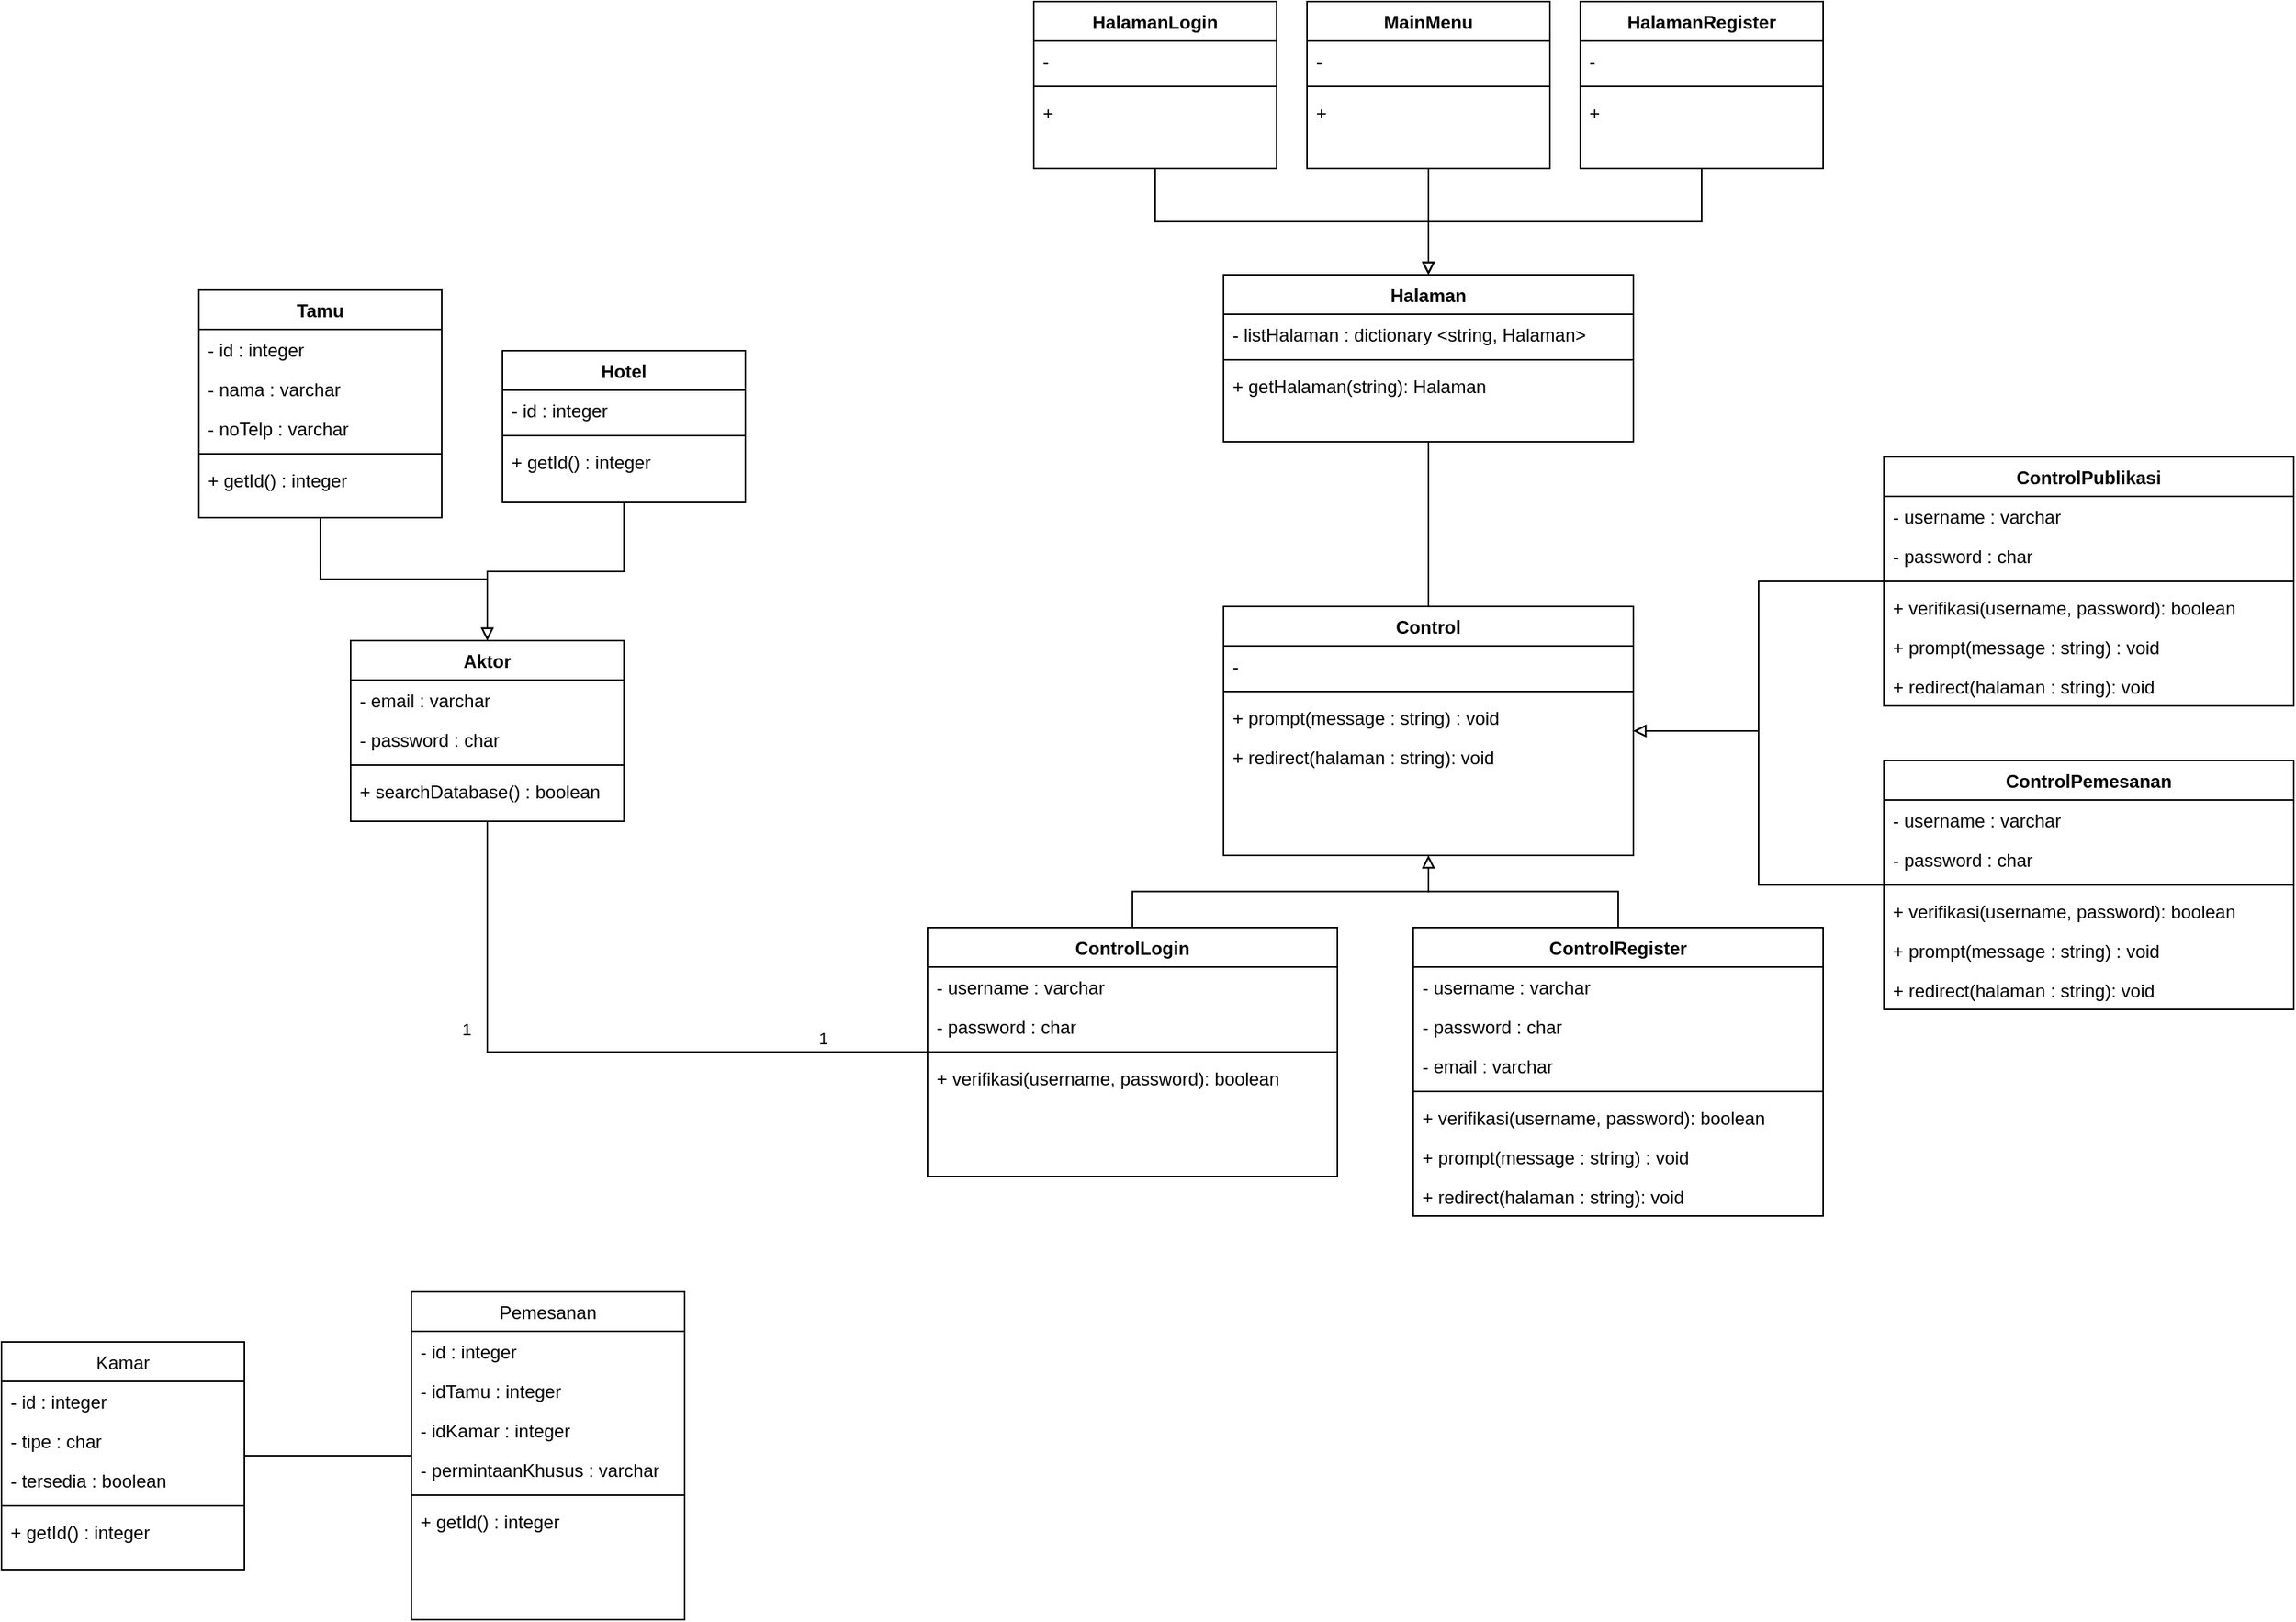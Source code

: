 <mxfile version="17.4.5" type="github">
  <diagram id="C5RBs43oDa-KdzZeNtuy" name="Page-1">
    <mxGraphModel dx="2500" dy="2025" grid="1" gridSize="10" guides="1" tooltips="1" connect="1" arrows="1" fold="1" page="1" pageScale="1" pageWidth="827" pageHeight="1169" math="0" shadow="0">
      <root>
        <mxCell id="WIyWlLk6GJQsqaUBKTNV-0" />
        <mxCell id="WIyWlLk6GJQsqaUBKTNV-1" parent="WIyWlLk6GJQsqaUBKTNV-0" />
        <mxCell id="zkfFHV4jXpPFQw0GAbJ--0" value="Aktor" style="swimlane;fontStyle=1;align=center;verticalAlign=top;childLayout=stackLayout;horizontal=1;startSize=26;horizontalStack=0;resizeParent=1;resizeLast=0;collapsible=1;marginBottom=0;rounded=0;shadow=0;strokeWidth=1;" parent="WIyWlLk6GJQsqaUBKTNV-1" vertex="1">
          <mxGeometry x="-60" y="-69" width="180" height="119" as="geometry">
            <mxRectangle x="230" y="140" width="160" height="26" as="alternateBounds" />
          </mxGeometry>
        </mxCell>
        <mxCell id="zkfFHV4jXpPFQw0GAbJ--1" value="- email : varchar" style="text;align=left;verticalAlign=top;spacingLeft=4;spacingRight=4;overflow=hidden;rotatable=0;points=[[0,0.5],[1,0.5]];portConstraint=eastwest;" parent="zkfFHV4jXpPFQw0GAbJ--0" vertex="1">
          <mxGeometry y="26" width="180" height="26" as="geometry" />
        </mxCell>
        <mxCell id="zkfFHV4jXpPFQw0GAbJ--2" value="- password : char" style="text;align=left;verticalAlign=top;spacingLeft=4;spacingRight=4;overflow=hidden;rotatable=0;points=[[0,0.5],[1,0.5]];portConstraint=eastwest;rounded=0;shadow=0;html=0;" parent="zkfFHV4jXpPFQw0GAbJ--0" vertex="1">
          <mxGeometry y="52" width="180" height="26" as="geometry" />
        </mxCell>
        <mxCell id="zkfFHV4jXpPFQw0GAbJ--4" value="" style="line;html=1;strokeWidth=1;align=left;verticalAlign=middle;spacingTop=-1;spacingLeft=3;spacingRight=3;rotatable=0;labelPosition=right;points=[];portConstraint=eastwest;" parent="zkfFHV4jXpPFQw0GAbJ--0" vertex="1">
          <mxGeometry y="78" width="180" height="8" as="geometry" />
        </mxCell>
        <mxCell id="zkfFHV4jXpPFQw0GAbJ--5" value="+ searchDatabase() : boolean" style="text;align=left;verticalAlign=top;spacingLeft=4;spacingRight=4;overflow=hidden;rotatable=0;points=[[0,0.5],[1,0.5]];portConstraint=eastwest;" parent="zkfFHV4jXpPFQw0GAbJ--0" vertex="1">
          <mxGeometry y="86" width="180" height="26" as="geometry" />
        </mxCell>
        <mxCell id="2ihDt4EkYm3BEc5J18N9-20" style="edgeStyle=orthogonalEdgeStyle;rounded=0;orthogonalLoop=1;jettySize=auto;html=1;endArrow=block;endFill=0;" edge="1" parent="WIyWlLk6GJQsqaUBKTNV-1" source="zkfFHV4jXpPFQw0GAbJ--13" target="zkfFHV4jXpPFQw0GAbJ--0">
          <mxGeometry relative="1" as="geometry" />
        </mxCell>
        <mxCell id="zkfFHV4jXpPFQw0GAbJ--13" value="Tamu" style="swimlane;fontStyle=1;align=center;verticalAlign=top;childLayout=stackLayout;horizontal=1;startSize=26;horizontalStack=0;resizeParent=1;resizeLast=0;collapsible=1;marginBottom=0;rounded=0;shadow=0;strokeWidth=1;" parent="WIyWlLk6GJQsqaUBKTNV-1" vertex="1">
          <mxGeometry x="-160" y="-300" width="160" height="150" as="geometry">
            <mxRectangle x="340" y="380" width="170" height="26" as="alternateBounds" />
          </mxGeometry>
        </mxCell>
        <mxCell id="zkfFHV4jXpPFQw0GAbJ--14" value="- id : integer" style="text;align=left;verticalAlign=top;spacingLeft=4;spacingRight=4;overflow=hidden;rotatable=0;points=[[0,0.5],[1,0.5]];portConstraint=eastwest;" parent="zkfFHV4jXpPFQw0GAbJ--13" vertex="1">
          <mxGeometry y="26" width="160" height="26" as="geometry" />
        </mxCell>
        <mxCell id="Ca80WvJ0DW5EZiAlUuhT-8" value="- nama : varchar" style="text;align=left;verticalAlign=top;spacingLeft=4;spacingRight=4;overflow=hidden;rotatable=0;points=[[0,0.5],[1,0.5]];portConstraint=eastwest;" parent="zkfFHV4jXpPFQw0GAbJ--13" vertex="1">
          <mxGeometry y="52" width="160" height="26" as="geometry" />
        </mxCell>
        <mxCell id="Ca80WvJ0DW5EZiAlUuhT-2" value="- noTelp : varchar" style="text;align=left;verticalAlign=top;spacingLeft=4;spacingRight=4;overflow=hidden;rotatable=0;points=[[0,0.5],[1,0.5]];portConstraint=eastwest;" parent="zkfFHV4jXpPFQw0GAbJ--13" vertex="1">
          <mxGeometry y="78" width="160" height="26" as="geometry" />
        </mxCell>
        <mxCell id="zkfFHV4jXpPFQw0GAbJ--15" value="" style="line;html=1;strokeWidth=1;align=left;verticalAlign=middle;spacingTop=-1;spacingLeft=3;spacingRight=3;rotatable=0;labelPosition=right;points=[];portConstraint=eastwest;" parent="zkfFHV4jXpPFQw0GAbJ--13" vertex="1">
          <mxGeometry y="104" width="160" height="8" as="geometry" />
        </mxCell>
        <mxCell id="Ca80WvJ0DW5EZiAlUuhT-5" value="+ getId() : integer" style="text;align=left;verticalAlign=top;spacingLeft=4;spacingRight=4;overflow=hidden;rotatable=0;points=[[0,0.5],[1,0.5]];portConstraint=eastwest;" parent="zkfFHV4jXpPFQw0GAbJ--13" vertex="1">
          <mxGeometry y="112" width="160" height="26" as="geometry" />
        </mxCell>
        <mxCell id="Ca80WvJ0DW5EZiAlUuhT-32" style="edgeStyle=orthogonalEdgeStyle;rounded=0;orthogonalLoop=1;jettySize=auto;html=1;endArrow=none;endFill=0;" parent="WIyWlLk6GJQsqaUBKTNV-1" source="zkfFHV4jXpPFQw0GAbJ--17" target="Ca80WvJ0DW5EZiAlUuhT-22" edge="1">
          <mxGeometry relative="1" as="geometry" />
        </mxCell>
        <mxCell id="zkfFHV4jXpPFQw0GAbJ--17" value="Pemesanan" style="swimlane;fontStyle=0;align=center;verticalAlign=top;childLayout=stackLayout;horizontal=1;startSize=26;horizontalStack=0;resizeParent=1;resizeLast=0;collapsible=1;marginBottom=0;rounded=0;shadow=0;strokeWidth=1;" parent="WIyWlLk6GJQsqaUBKTNV-1" vertex="1">
          <mxGeometry x="-20" y="360" width="180" height="216" as="geometry">
            <mxRectangle x="550" y="140" width="160" height="26" as="alternateBounds" />
          </mxGeometry>
        </mxCell>
        <mxCell id="zkfFHV4jXpPFQw0GAbJ--18" value="- id : integer" style="text;align=left;verticalAlign=top;spacingLeft=4;spacingRight=4;overflow=hidden;rotatable=0;points=[[0,0.5],[1,0.5]];portConstraint=eastwest;" parent="zkfFHV4jXpPFQw0GAbJ--17" vertex="1">
          <mxGeometry y="26" width="180" height="26" as="geometry" />
        </mxCell>
        <mxCell id="zkfFHV4jXpPFQw0GAbJ--19" value="- idTamu : integer" style="text;align=left;verticalAlign=top;spacingLeft=4;spacingRight=4;overflow=hidden;rotatable=0;points=[[0,0.5],[1,0.5]];portConstraint=eastwest;rounded=0;shadow=0;html=0;" parent="zkfFHV4jXpPFQw0GAbJ--17" vertex="1">
          <mxGeometry y="52" width="180" height="26" as="geometry" />
        </mxCell>
        <mxCell id="zkfFHV4jXpPFQw0GAbJ--20" value="- idKamar : integer" style="text;align=left;verticalAlign=top;spacingLeft=4;spacingRight=4;overflow=hidden;rotatable=0;points=[[0,0.5],[1,0.5]];portConstraint=eastwest;rounded=0;shadow=0;html=0;" parent="zkfFHV4jXpPFQw0GAbJ--17" vertex="1">
          <mxGeometry y="78" width="180" height="26" as="geometry" />
        </mxCell>
        <mxCell id="zkfFHV4jXpPFQw0GAbJ--21" value="- permintaanKhusus : varchar" style="text;align=left;verticalAlign=top;spacingLeft=4;spacingRight=4;overflow=hidden;rotatable=0;points=[[0,0.5],[1,0.5]];portConstraint=eastwest;rounded=0;shadow=0;html=0;" parent="zkfFHV4jXpPFQw0GAbJ--17" vertex="1">
          <mxGeometry y="104" width="180" height="26" as="geometry" />
        </mxCell>
        <mxCell id="zkfFHV4jXpPFQw0GAbJ--23" value="" style="line;html=1;strokeWidth=1;align=left;verticalAlign=middle;spacingTop=-1;spacingLeft=3;spacingRight=3;rotatable=0;labelPosition=right;points=[];portConstraint=eastwest;" parent="zkfFHV4jXpPFQw0GAbJ--17" vertex="1">
          <mxGeometry y="130" width="180" height="8" as="geometry" />
        </mxCell>
        <mxCell id="zkfFHV4jXpPFQw0GAbJ--24" value="+ getId() : integer" style="text;align=left;verticalAlign=top;spacingLeft=4;spacingRight=4;overflow=hidden;rotatable=0;points=[[0,0.5],[1,0.5]];portConstraint=eastwest;" parent="zkfFHV4jXpPFQw0GAbJ--17" vertex="1">
          <mxGeometry y="138" width="180" height="26" as="geometry" />
        </mxCell>
        <mxCell id="2ihDt4EkYm3BEc5J18N9-19" style="edgeStyle=orthogonalEdgeStyle;rounded=0;orthogonalLoop=1;jettySize=auto;html=1;endArrow=block;endFill=0;" edge="1" parent="WIyWlLk6GJQsqaUBKTNV-1" source="Ca80WvJ0DW5EZiAlUuhT-9" target="zkfFHV4jXpPFQw0GAbJ--0">
          <mxGeometry relative="1" as="geometry" />
        </mxCell>
        <mxCell id="Ca80WvJ0DW5EZiAlUuhT-9" value="Hotel" style="swimlane;fontStyle=1;align=center;verticalAlign=top;childLayout=stackLayout;horizontal=1;startSize=26;horizontalStack=0;resizeParent=1;resizeLast=0;collapsible=1;marginBottom=0;rounded=0;shadow=0;strokeWidth=1;" parent="WIyWlLk6GJQsqaUBKTNV-1" vertex="1">
          <mxGeometry x="40" y="-260" width="160" height="100" as="geometry">
            <mxRectangle x="340" y="380" width="170" height="26" as="alternateBounds" />
          </mxGeometry>
        </mxCell>
        <mxCell id="Ca80WvJ0DW5EZiAlUuhT-10" value="- id : integer" style="text;align=left;verticalAlign=top;spacingLeft=4;spacingRight=4;overflow=hidden;rotatable=0;points=[[0,0.5],[1,0.5]];portConstraint=eastwest;" parent="Ca80WvJ0DW5EZiAlUuhT-9" vertex="1">
          <mxGeometry y="26" width="160" height="26" as="geometry" />
        </mxCell>
        <mxCell id="Ca80WvJ0DW5EZiAlUuhT-14" value="" style="line;html=1;strokeWidth=1;align=left;verticalAlign=middle;spacingTop=-1;spacingLeft=3;spacingRight=3;rotatable=0;labelPosition=right;points=[];portConstraint=eastwest;" parent="Ca80WvJ0DW5EZiAlUuhT-9" vertex="1">
          <mxGeometry y="52" width="160" height="8" as="geometry" />
        </mxCell>
        <mxCell id="Ca80WvJ0DW5EZiAlUuhT-15" value="+ getId() : integer" style="text;align=left;verticalAlign=top;spacingLeft=4;spacingRight=4;overflow=hidden;rotatable=0;points=[[0,0.5],[1,0.5]];portConstraint=eastwest;" parent="Ca80WvJ0DW5EZiAlUuhT-9" vertex="1">
          <mxGeometry y="60" width="160" height="26" as="geometry" />
        </mxCell>
        <mxCell id="Ca80WvJ0DW5EZiAlUuhT-22" value="Kamar" style="swimlane;fontStyle=0;align=center;verticalAlign=top;childLayout=stackLayout;horizontal=1;startSize=26;horizontalStack=0;resizeParent=1;resizeLast=0;collapsible=1;marginBottom=0;rounded=0;shadow=0;strokeWidth=1;" parent="WIyWlLk6GJQsqaUBKTNV-1" vertex="1">
          <mxGeometry x="-290" y="393" width="160" height="150" as="geometry">
            <mxRectangle x="550" y="140" width="160" height="26" as="alternateBounds" />
          </mxGeometry>
        </mxCell>
        <mxCell id="Ca80WvJ0DW5EZiAlUuhT-23" value="- id : integer" style="text;align=left;verticalAlign=top;spacingLeft=4;spacingRight=4;overflow=hidden;rotatable=0;points=[[0,0.5],[1,0.5]];portConstraint=eastwest;" parent="Ca80WvJ0DW5EZiAlUuhT-22" vertex="1">
          <mxGeometry y="26" width="160" height="26" as="geometry" />
        </mxCell>
        <mxCell id="Ca80WvJ0DW5EZiAlUuhT-24" value="- tipe : char" style="text;align=left;verticalAlign=top;spacingLeft=4;spacingRight=4;overflow=hidden;rotatable=0;points=[[0,0.5],[1,0.5]];portConstraint=eastwest;rounded=0;shadow=0;html=0;" parent="Ca80WvJ0DW5EZiAlUuhT-22" vertex="1">
          <mxGeometry y="52" width="160" height="26" as="geometry" />
        </mxCell>
        <mxCell id="Ca80WvJ0DW5EZiAlUuhT-25" value="- tersedia : boolean" style="text;align=left;verticalAlign=top;spacingLeft=4;spacingRight=4;overflow=hidden;rotatable=0;points=[[0,0.5],[1,0.5]];portConstraint=eastwest;rounded=0;shadow=0;html=0;" parent="Ca80WvJ0DW5EZiAlUuhT-22" vertex="1">
          <mxGeometry y="78" width="160" height="26" as="geometry" />
        </mxCell>
        <mxCell id="Ca80WvJ0DW5EZiAlUuhT-28" value="" style="line;html=1;strokeWidth=1;align=left;verticalAlign=middle;spacingTop=-1;spacingLeft=3;spacingRight=3;rotatable=0;labelPosition=right;points=[];portConstraint=eastwest;" parent="Ca80WvJ0DW5EZiAlUuhT-22" vertex="1">
          <mxGeometry y="104" width="160" height="8" as="geometry" />
        </mxCell>
        <mxCell id="Ca80WvJ0DW5EZiAlUuhT-29" value="+ getId() : integer" style="text;align=left;verticalAlign=top;spacingLeft=4;spacingRight=4;overflow=hidden;rotatable=0;points=[[0,0.5],[1,0.5]];portConstraint=eastwest;" parent="Ca80WvJ0DW5EZiAlUuhT-22" vertex="1">
          <mxGeometry y="112" width="160" height="26" as="geometry" />
        </mxCell>
        <mxCell id="2ihDt4EkYm3BEc5J18N9-16" style="edgeStyle=orthogonalEdgeStyle;rounded=0;orthogonalLoop=1;jettySize=auto;html=1;endArrow=none;endFill=0;" edge="1" parent="WIyWlLk6GJQsqaUBKTNV-1" source="2ihDt4EkYm3BEc5J18N9-0" target="zkfFHV4jXpPFQw0GAbJ--0">
          <mxGeometry relative="1" as="geometry" />
        </mxCell>
        <mxCell id="2ihDt4EkYm3BEc5J18N9-17" value="1" style="edgeLabel;html=1;align=center;verticalAlign=middle;resizable=0;points=[];" vertex="1" connectable="0" parent="2ihDt4EkYm3BEc5J18N9-16">
          <mxGeometry x="0.349" y="-2" relative="1" as="geometry">
            <mxPoint x="-16" y="-7" as="offset" />
          </mxGeometry>
        </mxCell>
        <mxCell id="2ihDt4EkYm3BEc5J18N9-18" value="1" style="edgeLabel;html=1;align=center;verticalAlign=middle;resizable=0;points=[];" vertex="1" connectable="0" parent="2ihDt4EkYm3BEc5J18N9-16">
          <mxGeometry x="-0.661" y="-2" relative="1" as="geometry">
            <mxPoint x="6" y="-7" as="offset" />
          </mxGeometry>
        </mxCell>
        <mxCell id="2ihDt4EkYm3BEc5J18N9-51" style="edgeStyle=orthogonalEdgeStyle;rounded=0;orthogonalLoop=1;jettySize=auto;html=1;startArrow=none;startFill=0;endArrow=none;endFill=0;" edge="1" parent="WIyWlLk6GJQsqaUBKTNV-1" source="2ihDt4EkYm3BEc5J18N9-52" target="2ihDt4EkYm3BEc5J18N9-28">
          <mxGeometry relative="1" as="geometry" />
        </mxCell>
        <mxCell id="2ihDt4EkYm3BEc5J18N9-59" style="edgeStyle=orthogonalEdgeStyle;rounded=0;orthogonalLoop=1;jettySize=auto;html=1;startArrow=none;startFill=0;endArrow=block;endFill=0;" edge="1" parent="WIyWlLk6GJQsqaUBKTNV-1" source="2ihDt4EkYm3BEc5J18N9-0" target="2ihDt4EkYm3BEc5J18N9-52">
          <mxGeometry relative="1" as="geometry" />
        </mxCell>
        <mxCell id="2ihDt4EkYm3BEc5J18N9-0" value="ControlLogin" style="swimlane;fontStyle=1;align=center;verticalAlign=top;childLayout=stackLayout;horizontal=1;startSize=26;horizontalStack=0;resizeParent=1;resizeLast=0;collapsible=1;marginBottom=0;rounded=0;shadow=0;strokeWidth=1;" vertex="1" parent="WIyWlLk6GJQsqaUBKTNV-1">
          <mxGeometry x="320" y="120" width="270" height="164" as="geometry">
            <mxRectangle x="340" y="380" width="170" height="26" as="alternateBounds" />
          </mxGeometry>
        </mxCell>
        <mxCell id="2ihDt4EkYm3BEc5J18N9-1" value="- username : varchar" style="text;align=left;verticalAlign=top;spacingLeft=4;spacingRight=4;overflow=hidden;rotatable=0;points=[[0,0.5],[1,0.5]];portConstraint=eastwest;" vertex="1" parent="2ihDt4EkYm3BEc5J18N9-0">
          <mxGeometry y="26" width="270" height="26" as="geometry" />
        </mxCell>
        <mxCell id="2ihDt4EkYm3BEc5J18N9-2" value="- password : char" style="text;align=left;verticalAlign=top;spacingLeft=4;spacingRight=4;overflow=hidden;rotatable=0;points=[[0,0.5],[1,0.5]];portConstraint=eastwest;" vertex="1" parent="2ihDt4EkYm3BEc5J18N9-0">
          <mxGeometry y="52" width="270" height="26" as="geometry" />
        </mxCell>
        <mxCell id="2ihDt4EkYm3BEc5J18N9-5" value="" style="line;html=1;strokeWidth=1;align=left;verticalAlign=middle;spacingTop=-1;spacingLeft=3;spacingRight=3;rotatable=0;labelPosition=right;points=[];portConstraint=eastwest;" vertex="1" parent="2ihDt4EkYm3BEc5J18N9-0">
          <mxGeometry y="78" width="270" height="8" as="geometry" />
        </mxCell>
        <mxCell id="2ihDt4EkYm3BEc5J18N9-6" value="+ verifikasi(username, password): boolean" style="text;align=left;verticalAlign=top;spacingLeft=4;spacingRight=4;overflow=hidden;rotatable=0;points=[[0,0.5],[1,0.5]];portConstraint=eastwest;" vertex="1" parent="2ihDt4EkYm3BEc5J18N9-0">
          <mxGeometry y="86" width="270" height="26" as="geometry" />
        </mxCell>
        <mxCell id="2ihDt4EkYm3BEc5J18N9-21" value="ControlRegister" style="swimlane;fontStyle=1;align=center;verticalAlign=top;childLayout=stackLayout;horizontal=1;startSize=26;horizontalStack=0;resizeParent=1;resizeLast=0;collapsible=1;marginBottom=0;rounded=0;shadow=0;strokeWidth=1;" vertex="1" parent="WIyWlLk6GJQsqaUBKTNV-1">
          <mxGeometry x="640" y="120" width="270" height="190" as="geometry">
            <mxRectangle x="340" y="380" width="170" height="26" as="alternateBounds" />
          </mxGeometry>
        </mxCell>
        <mxCell id="2ihDt4EkYm3BEc5J18N9-22" value="- username : varchar" style="text;align=left;verticalAlign=top;spacingLeft=4;spacingRight=4;overflow=hidden;rotatable=0;points=[[0,0.5],[1,0.5]];portConstraint=eastwest;" vertex="1" parent="2ihDt4EkYm3BEc5J18N9-21">
          <mxGeometry y="26" width="270" height="26" as="geometry" />
        </mxCell>
        <mxCell id="2ihDt4EkYm3BEc5J18N9-23" value="- password : char" style="text;align=left;verticalAlign=top;spacingLeft=4;spacingRight=4;overflow=hidden;rotatable=0;points=[[0,0.5],[1,0.5]];portConstraint=eastwest;" vertex="1" parent="2ihDt4EkYm3BEc5J18N9-21">
          <mxGeometry y="52" width="270" height="26" as="geometry" />
        </mxCell>
        <mxCell id="2ihDt4EkYm3BEc5J18N9-82" value="- email : varchar" style="text;align=left;verticalAlign=top;spacingLeft=4;spacingRight=4;overflow=hidden;rotatable=0;points=[[0,0.5],[1,0.5]];portConstraint=eastwest;" vertex="1" parent="2ihDt4EkYm3BEc5J18N9-21">
          <mxGeometry y="78" width="270" height="26" as="geometry" />
        </mxCell>
        <mxCell id="2ihDt4EkYm3BEc5J18N9-24" value="" style="line;html=1;strokeWidth=1;align=left;verticalAlign=middle;spacingTop=-1;spacingLeft=3;spacingRight=3;rotatable=0;labelPosition=right;points=[];portConstraint=eastwest;" vertex="1" parent="2ihDt4EkYm3BEc5J18N9-21">
          <mxGeometry y="104" width="270" height="8" as="geometry" />
        </mxCell>
        <mxCell id="2ihDt4EkYm3BEc5J18N9-25" value="+ verifikasi(username, password): boolean" style="text;align=left;verticalAlign=top;spacingLeft=4;spacingRight=4;overflow=hidden;rotatable=0;points=[[0,0.5],[1,0.5]];portConstraint=eastwest;" vertex="1" parent="2ihDt4EkYm3BEc5J18N9-21">
          <mxGeometry y="112" width="270" height="26" as="geometry" />
        </mxCell>
        <mxCell id="2ihDt4EkYm3BEc5J18N9-26" value="+ prompt(message : string) : void" style="text;align=left;verticalAlign=top;spacingLeft=4;spacingRight=4;overflow=hidden;rotatable=0;points=[[0,0.5],[1,0.5]];portConstraint=eastwest;" vertex="1" parent="2ihDt4EkYm3BEc5J18N9-21">
          <mxGeometry y="138" width="270" height="26" as="geometry" />
        </mxCell>
        <mxCell id="2ihDt4EkYm3BEc5J18N9-27" value="+ redirect(halaman : string): void" style="text;align=left;verticalAlign=top;spacingLeft=4;spacingRight=4;overflow=hidden;rotatable=0;points=[[0,0.5],[1,0.5]];portConstraint=eastwest;" vertex="1" parent="2ihDt4EkYm3BEc5J18N9-21">
          <mxGeometry y="164" width="270" height="26" as="geometry" />
        </mxCell>
        <mxCell id="2ihDt4EkYm3BEc5J18N9-35" style="edgeStyle=orthogonalEdgeStyle;rounded=0;orthogonalLoop=1;jettySize=auto;html=1;startArrow=block;startFill=0;endArrow=none;endFill=0;" edge="1" parent="WIyWlLk6GJQsqaUBKTNV-1" source="2ihDt4EkYm3BEc5J18N9-28" target="2ihDt4EkYm3BEc5J18N9-36">
          <mxGeometry relative="1" as="geometry">
            <mxPoint x="470" y="-100" as="targetPoint" />
          </mxGeometry>
        </mxCell>
        <mxCell id="2ihDt4EkYm3BEc5J18N9-28" value="Halaman" style="swimlane;fontStyle=1;align=center;verticalAlign=top;childLayout=stackLayout;horizontal=1;startSize=26;horizontalStack=0;resizeParent=1;resizeLast=0;collapsible=1;marginBottom=0;rounded=0;shadow=0;strokeWidth=1;" vertex="1" parent="WIyWlLk6GJQsqaUBKTNV-1">
          <mxGeometry x="515" y="-310" width="270" height="110" as="geometry">
            <mxRectangle x="340" y="380" width="170" height="26" as="alternateBounds" />
          </mxGeometry>
        </mxCell>
        <mxCell id="2ihDt4EkYm3BEc5J18N9-29" value="- listHalaman : dictionary &lt;string, Halaman&gt;" style="text;align=left;verticalAlign=top;spacingLeft=4;spacingRight=4;overflow=hidden;rotatable=0;points=[[0,0.5],[1,0.5]];portConstraint=eastwest;" vertex="1" parent="2ihDt4EkYm3BEc5J18N9-28">
          <mxGeometry y="26" width="270" height="26" as="geometry" />
        </mxCell>
        <mxCell id="2ihDt4EkYm3BEc5J18N9-31" value="" style="line;html=1;strokeWidth=1;align=left;verticalAlign=middle;spacingTop=-1;spacingLeft=3;spacingRight=3;rotatable=0;labelPosition=right;points=[];portConstraint=eastwest;" vertex="1" parent="2ihDt4EkYm3BEc5J18N9-28">
          <mxGeometry y="52" width="270" height="8" as="geometry" />
        </mxCell>
        <mxCell id="2ihDt4EkYm3BEc5J18N9-32" value="+ getHalaman(string): Halaman" style="text;align=left;verticalAlign=top;spacingLeft=4;spacingRight=4;overflow=hidden;rotatable=0;points=[[0,0.5],[1,0.5]];portConstraint=eastwest;" vertex="1" parent="2ihDt4EkYm3BEc5J18N9-28">
          <mxGeometry y="60" width="270" height="26" as="geometry" />
        </mxCell>
        <mxCell id="2ihDt4EkYm3BEc5J18N9-36" value="HalamanLogin" style="swimlane;fontStyle=1;align=center;verticalAlign=top;childLayout=stackLayout;horizontal=1;startSize=26;horizontalStack=0;resizeParent=1;resizeLast=0;collapsible=1;marginBottom=0;rounded=0;shadow=0;strokeWidth=1;" vertex="1" parent="WIyWlLk6GJQsqaUBKTNV-1">
          <mxGeometry x="390" y="-490" width="160" height="110" as="geometry">
            <mxRectangle x="340" y="380" width="170" height="26" as="alternateBounds" />
          </mxGeometry>
        </mxCell>
        <mxCell id="2ihDt4EkYm3BEc5J18N9-37" value="- " style="text;align=left;verticalAlign=top;spacingLeft=4;spacingRight=4;overflow=hidden;rotatable=0;points=[[0,0.5],[1,0.5]];portConstraint=eastwest;" vertex="1" parent="2ihDt4EkYm3BEc5J18N9-36">
          <mxGeometry y="26" width="160" height="26" as="geometry" />
        </mxCell>
        <mxCell id="2ihDt4EkYm3BEc5J18N9-38" value="" style="line;html=1;strokeWidth=1;align=left;verticalAlign=middle;spacingTop=-1;spacingLeft=3;spacingRight=3;rotatable=0;labelPosition=right;points=[];portConstraint=eastwest;" vertex="1" parent="2ihDt4EkYm3BEc5J18N9-36">
          <mxGeometry y="52" width="160" height="8" as="geometry" />
        </mxCell>
        <mxCell id="2ihDt4EkYm3BEc5J18N9-39" value="+ " style="text;align=left;verticalAlign=top;spacingLeft=4;spacingRight=4;overflow=hidden;rotatable=0;points=[[0,0.5],[1,0.5]];portConstraint=eastwest;" vertex="1" parent="2ihDt4EkYm3BEc5J18N9-36">
          <mxGeometry y="60" width="160" height="26" as="geometry" />
        </mxCell>
        <mxCell id="2ihDt4EkYm3BEc5J18N9-40" value="MainMenu" style="swimlane;fontStyle=1;align=center;verticalAlign=top;childLayout=stackLayout;horizontal=1;startSize=26;horizontalStack=0;resizeParent=1;resizeLast=0;collapsible=1;marginBottom=0;rounded=0;shadow=0;strokeWidth=1;" vertex="1" parent="WIyWlLk6GJQsqaUBKTNV-1">
          <mxGeometry x="570" y="-490" width="160" height="110" as="geometry">
            <mxRectangle x="340" y="380" width="170" height="26" as="alternateBounds" />
          </mxGeometry>
        </mxCell>
        <mxCell id="2ihDt4EkYm3BEc5J18N9-41" value="- " style="text;align=left;verticalAlign=top;spacingLeft=4;spacingRight=4;overflow=hidden;rotatable=0;points=[[0,0.5],[1,0.5]];portConstraint=eastwest;" vertex="1" parent="2ihDt4EkYm3BEc5J18N9-40">
          <mxGeometry y="26" width="160" height="26" as="geometry" />
        </mxCell>
        <mxCell id="2ihDt4EkYm3BEc5J18N9-42" value="" style="line;html=1;strokeWidth=1;align=left;verticalAlign=middle;spacingTop=-1;spacingLeft=3;spacingRight=3;rotatable=0;labelPosition=right;points=[];portConstraint=eastwest;" vertex="1" parent="2ihDt4EkYm3BEc5J18N9-40">
          <mxGeometry y="52" width="160" height="8" as="geometry" />
        </mxCell>
        <mxCell id="2ihDt4EkYm3BEc5J18N9-43" value="+ " style="text;align=left;verticalAlign=top;spacingLeft=4;spacingRight=4;overflow=hidden;rotatable=0;points=[[0,0.5],[1,0.5]];portConstraint=eastwest;" vertex="1" parent="2ihDt4EkYm3BEc5J18N9-40">
          <mxGeometry y="60" width="160" height="26" as="geometry" />
        </mxCell>
        <mxCell id="2ihDt4EkYm3BEc5J18N9-45" style="edgeStyle=orthogonalEdgeStyle;rounded=0;orthogonalLoop=1;jettySize=auto;html=1;startArrow=block;startFill=0;endArrow=none;endFill=0;" edge="1" parent="WIyWlLk6GJQsqaUBKTNV-1" source="2ihDt4EkYm3BEc5J18N9-28" target="2ihDt4EkYm3BEc5J18N9-46">
          <mxGeometry relative="1" as="geometry">
            <mxPoint x="480" y="-110" as="targetPoint" />
            <mxPoint x="615" y="-160" as="sourcePoint" />
          </mxGeometry>
        </mxCell>
        <mxCell id="2ihDt4EkYm3BEc5J18N9-46" value="HalamanRegister" style="swimlane;fontStyle=1;align=center;verticalAlign=top;childLayout=stackLayout;horizontal=1;startSize=26;horizontalStack=0;resizeParent=1;resizeLast=0;collapsible=1;marginBottom=0;rounded=0;shadow=0;strokeWidth=1;" vertex="1" parent="WIyWlLk6GJQsqaUBKTNV-1">
          <mxGeometry x="750" y="-490" width="160" height="110" as="geometry">
            <mxRectangle x="340" y="380" width="170" height="26" as="alternateBounds" />
          </mxGeometry>
        </mxCell>
        <mxCell id="2ihDt4EkYm3BEc5J18N9-47" value="- " style="text;align=left;verticalAlign=top;spacingLeft=4;spacingRight=4;overflow=hidden;rotatable=0;points=[[0,0.5],[1,0.5]];portConstraint=eastwest;" vertex="1" parent="2ihDt4EkYm3BEc5J18N9-46">
          <mxGeometry y="26" width="160" height="26" as="geometry" />
        </mxCell>
        <mxCell id="2ihDt4EkYm3BEc5J18N9-48" value="" style="line;html=1;strokeWidth=1;align=left;verticalAlign=middle;spacingTop=-1;spacingLeft=3;spacingRight=3;rotatable=0;labelPosition=right;points=[];portConstraint=eastwest;" vertex="1" parent="2ihDt4EkYm3BEc5J18N9-46">
          <mxGeometry y="52" width="160" height="8" as="geometry" />
        </mxCell>
        <mxCell id="2ihDt4EkYm3BEc5J18N9-49" value="+ " style="text;align=left;verticalAlign=top;spacingLeft=4;spacingRight=4;overflow=hidden;rotatable=0;points=[[0,0.5],[1,0.5]];portConstraint=eastwest;" vertex="1" parent="2ihDt4EkYm3BEc5J18N9-46">
          <mxGeometry y="60" width="160" height="26" as="geometry" />
        </mxCell>
        <mxCell id="2ihDt4EkYm3BEc5J18N9-50" style="edgeStyle=orthogonalEdgeStyle;rounded=0;orthogonalLoop=1;jettySize=auto;html=1;startArrow=block;startFill=0;endArrow=none;endFill=0;" edge="1" parent="WIyWlLk6GJQsqaUBKTNV-1" source="2ihDt4EkYm3BEc5J18N9-28" target="2ihDt4EkYm3BEc5J18N9-40">
          <mxGeometry relative="1" as="geometry">
            <mxPoint x="840" y="-110" as="targetPoint" />
            <mxPoint x="655" y="-190" as="sourcePoint" />
          </mxGeometry>
        </mxCell>
        <mxCell id="2ihDt4EkYm3BEc5J18N9-52" value="Control" style="swimlane;fontStyle=1;align=center;verticalAlign=top;childLayout=stackLayout;horizontal=1;startSize=26;horizontalStack=0;resizeParent=1;resizeLast=0;collapsible=1;marginBottom=0;rounded=0;shadow=0;strokeWidth=1;" vertex="1" parent="WIyWlLk6GJQsqaUBKTNV-1">
          <mxGeometry x="515" y="-91.5" width="270" height="164" as="geometry">
            <mxRectangle x="340" y="380" width="170" height="26" as="alternateBounds" />
          </mxGeometry>
        </mxCell>
        <mxCell id="2ihDt4EkYm3BEc5J18N9-53" value="- " style="text;align=left;verticalAlign=top;spacingLeft=4;spacingRight=4;overflow=hidden;rotatable=0;points=[[0,0.5],[1,0.5]];portConstraint=eastwest;" vertex="1" parent="2ihDt4EkYm3BEc5J18N9-52">
          <mxGeometry y="26" width="270" height="26" as="geometry" />
        </mxCell>
        <mxCell id="2ihDt4EkYm3BEc5J18N9-55" value="" style="line;html=1;strokeWidth=1;align=left;verticalAlign=middle;spacingTop=-1;spacingLeft=3;spacingRight=3;rotatable=0;labelPosition=right;points=[];portConstraint=eastwest;" vertex="1" parent="2ihDt4EkYm3BEc5J18N9-52">
          <mxGeometry y="52" width="270" height="8" as="geometry" />
        </mxCell>
        <mxCell id="2ihDt4EkYm3BEc5J18N9-57" value="+ prompt(message : string) : void" style="text;align=left;verticalAlign=top;spacingLeft=4;spacingRight=4;overflow=hidden;rotatable=0;points=[[0,0.5],[1,0.5]];portConstraint=eastwest;" vertex="1" parent="2ihDt4EkYm3BEc5J18N9-52">
          <mxGeometry y="60" width="270" height="26" as="geometry" />
        </mxCell>
        <mxCell id="2ihDt4EkYm3BEc5J18N9-58" value="+ redirect(halaman : string): void" style="text;align=left;verticalAlign=top;spacingLeft=4;spacingRight=4;overflow=hidden;rotatable=0;points=[[0,0.5],[1,0.5]];portConstraint=eastwest;" vertex="1" parent="2ihDt4EkYm3BEc5J18N9-52">
          <mxGeometry y="86" width="270" height="26" as="geometry" />
        </mxCell>
        <mxCell id="2ihDt4EkYm3BEc5J18N9-60" value="ControlPemesanan" style="swimlane;fontStyle=1;align=center;verticalAlign=top;childLayout=stackLayout;horizontal=1;startSize=26;horizontalStack=0;resizeParent=1;resizeLast=0;collapsible=1;marginBottom=0;rounded=0;shadow=0;strokeWidth=1;" vertex="1" parent="WIyWlLk6GJQsqaUBKTNV-1">
          <mxGeometry x="950" y="10" width="270" height="164" as="geometry">
            <mxRectangle x="340" y="380" width="170" height="26" as="alternateBounds" />
          </mxGeometry>
        </mxCell>
        <mxCell id="2ihDt4EkYm3BEc5J18N9-61" value="- username : varchar" style="text;align=left;verticalAlign=top;spacingLeft=4;spacingRight=4;overflow=hidden;rotatable=0;points=[[0,0.5],[1,0.5]];portConstraint=eastwest;" vertex="1" parent="2ihDt4EkYm3BEc5J18N9-60">
          <mxGeometry y="26" width="270" height="26" as="geometry" />
        </mxCell>
        <mxCell id="2ihDt4EkYm3BEc5J18N9-62" value="- password : char" style="text;align=left;verticalAlign=top;spacingLeft=4;spacingRight=4;overflow=hidden;rotatable=0;points=[[0,0.5],[1,0.5]];portConstraint=eastwest;" vertex="1" parent="2ihDt4EkYm3BEc5J18N9-60">
          <mxGeometry y="52" width="270" height="26" as="geometry" />
        </mxCell>
        <mxCell id="2ihDt4EkYm3BEc5J18N9-63" value="" style="line;html=1;strokeWidth=1;align=left;verticalAlign=middle;spacingTop=-1;spacingLeft=3;spacingRight=3;rotatable=0;labelPosition=right;points=[];portConstraint=eastwest;" vertex="1" parent="2ihDt4EkYm3BEc5J18N9-60">
          <mxGeometry y="78" width="270" height="8" as="geometry" />
        </mxCell>
        <mxCell id="2ihDt4EkYm3BEc5J18N9-64" value="+ verifikasi(username, password): boolean" style="text;align=left;verticalAlign=top;spacingLeft=4;spacingRight=4;overflow=hidden;rotatable=0;points=[[0,0.5],[1,0.5]];portConstraint=eastwest;" vertex="1" parent="2ihDt4EkYm3BEc5J18N9-60">
          <mxGeometry y="86" width="270" height="26" as="geometry" />
        </mxCell>
        <mxCell id="2ihDt4EkYm3BEc5J18N9-65" value="+ prompt(message : string) : void" style="text;align=left;verticalAlign=top;spacingLeft=4;spacingRight=4;overflow=hidden;rotatable=0;points=[[0,0.5],[1,0.5]];portConstraint=eastwest;" vertex="1" parent="2ihDt4EkYm3BEc5J18N9-60">
          <mxGeometry y="112" width="270" height="26" as="geometry" />
        </mxCell>
        <mxCell id="2ihDt4EkYm3BEc5J18N9-66" value="+ redirect(halaman : string): void" style="text;align=left;verticalAlign=top;spacingLeft=4;spacingRight=4;overflow=hidden;rotatable=0;points=[[0,0.5],[1,0.5]];portConstraint=eastwest;" vertex="1" parent="2ihDt4EkYm3BEc5J18N9-60">
          <mxGeometry y="138" width="270" height="26" as="geometry" />
        </mxCell>
        <mxCell id="2ihDt4EkYm3BEc5J18N9-67" style="edgeStyle=orthogonalEdgeStyle;rounded=0;orthogonalLoop=1;jettySize=auto;html=1;startArrow=none;startFill=0;endArrow=block;endFill=0;" edge="1" parent="WIyWlLk6GJQsqaUBKTNV-1" source="2ihDt4EkYm3BEc5J18N9-21" target="2ihDt4EkYm3BEc5J18N9-52">
          <mxGeometry relative="1" as="geometry">
            <mxPoint x="405.059" y="130" as="sourcePoint" />
            <mxPoint x="660" y="82.5" as="targetPoint" />
          </mxGeometry>
        </mxCell>
        <mxCell id="2ihDt4EkYm3BEc5J18N9-70" style="edgeStyle=orthogonalEdgeStyle;rounded=0;orthogonalLoop=1;jettySize=auto;html=1;startArrow=none;startFill=0;endArrow=block;endFill=0;" edge="1" parent="WIyWlLk6GJQsqaUBKTNV-1" source="2ihDt4EkYm3BEc5J18N9-60" target="2ihDt4EkYm3BEc5J18N9-52">
          <mxGeometry relative="1" as="geometry">
            <mxPoint x="702" y="130" as="sourcePoint" />
            <mxPoint x="660" y="82.5" as="targetPoint" />
          </mxGeometry>
        </mxCell>
        <mxCell id="2ihDt4EkYm3BEc5J18N9-72" value="ControlPublikasi" style="swimlane;fontStyle=1;align=center;verticalAlign=top;childLayout=stackLayout;horizontal=1;startSize=26;horizontalStack=0;resizeParent=1;resizeLast=0;collapsible=1;marginBottom=0;rounded=0;shadow=0;strokeWidth=1;" vertex="1" parent="WIyWlLk6GJQsqaUBKTNV-1">
          <mxGeometry x="950" y="-190" width="270" height="164" as="geometry">
            <mxRectangle x="340" y="380" width="170" height="26" as="alternateBounds" />
          </mxGeometry>
        </mxCell>
        <mxCell id="2ihDt4EkYm3BEc5J18N9-73" value="- username : varchar" style="text;align=left;verticalAlign=top;spacingLeft=4;spacingRight=4;overflow=hidden;rotatable=0;points=[[0,0.5],[1,0.5]];portConstraint=eastwest;" vertex="1" parent="2ihDt4EkYm3BEc5J18N9-72">
          <mxGeometry y="26" width="270" height="26" as="geometry" />
        </mxCell>
        <mxCell id="2ihDt4EkYm3BEc5J18N9-74" value="- password : char" style="text;align=left;verticalAlign=top;spacingLeft=4;spacingRight=4;overflow=hidden;rotatable=0;points=[[0,0.5],[1,0.5]];portConstraint=eastwest;" vertex="1" parent="2ihDt4EkYm3BEc5J18N9-72">
          <mxGeometry y="52" width="270" height="26" as="geometry" />
        </mxCell>
        <mxCell id="2ihDt4EkYm3BEc5J18N9-75" value="" style="line;html=1;strokeWidth=1;align=left;verticalAlign=middle;spacingTop=-1;spacingLeft=3;spacingRight=3;rotatable=0;labelPosition=right;points=[];portConstraint=eastwest;" vertex="1" parent="2ihDt4EkYm3BEc5J18N9-72">
          <mxGeometry y="78" width="270" height="8" as="geometry" />
        </mxCell>
        <mxCell id="2ihDt4EkYm3BEc5J18N9-76" value="+ verifikasi(username, password): boolean" style="text;align=left;verticalAlign=top;spacingLeft=4;spacingRight=4;overflow=hidden;rotatable=0;points=[[0,0.5],[1,0.5]];portConstraint=eastwest;" vertex="1" parent="2ihDt4EkYm3BEc5J18N9-72">
          <mxGeometry y="86" width="270" height="26" as="geometry" />
        </mxCell>
        <mxCell id="2ihDt4EkYm3BEc5J18N9-77" value="+ prompt(message : string) : void" style="text;align=left;verticalAlign=top;spacingLeft=4;spacingRight=4;overflow=hidden;rotatable=0;points=[[0,0.5],[1,0.5]];portConstraint=eastwest;" vertex="1" parent="2ihDt4EkYm3BEc5J18N9-72">
          <mxGeometry y="112" width="270" height="26" as="geometry" />
        </mxCell>
        <mxCell id="2ihDt4EkYm3BEc5J18N9-78" value="+ redirect(halaman : string): void" style="text;align=left;verticalAlign=top;spacingLeft=4;spacingRight=4;overflow=hidden;rotatable=0;points=[[0,0.5],[1,0.5]];portConstraint=eastwest;" vertex="1" parent="2ihDt4EkYm3BEc5J18N9-72">
          <mxGeometry y="138" width="270" height="26" as="geometry" />
        </mxCell>
        <mxCell id="2ihDt4EkYm3BEc5J18N9-79" style="edgeStyle=orthogonalEdgeStyle;rounded=0;orthogonalLoop=1;jettySize=auto;html=1;startArrow=none;startFill=0;endArrow=block;endFill=0;" edge="1" parent="WIyWlLk6GJQsqaUBKTNV-1" source="2ihDt4EkYm3BEc5J18N9-72" target="2ihDt4EkYm3BEc5J18N9-52">
          <mxGeometry relative="1" as="geometry">
            <mxPoint x="910" y="0.5" as="sourcePoint" />
            <mxPoint x="795" y="0.5" as="targetPoint" />
          </mxGeometry>
        </mxCell>
      </root>
    </mxGraphModel>
  </diagram>
</mxfile>
